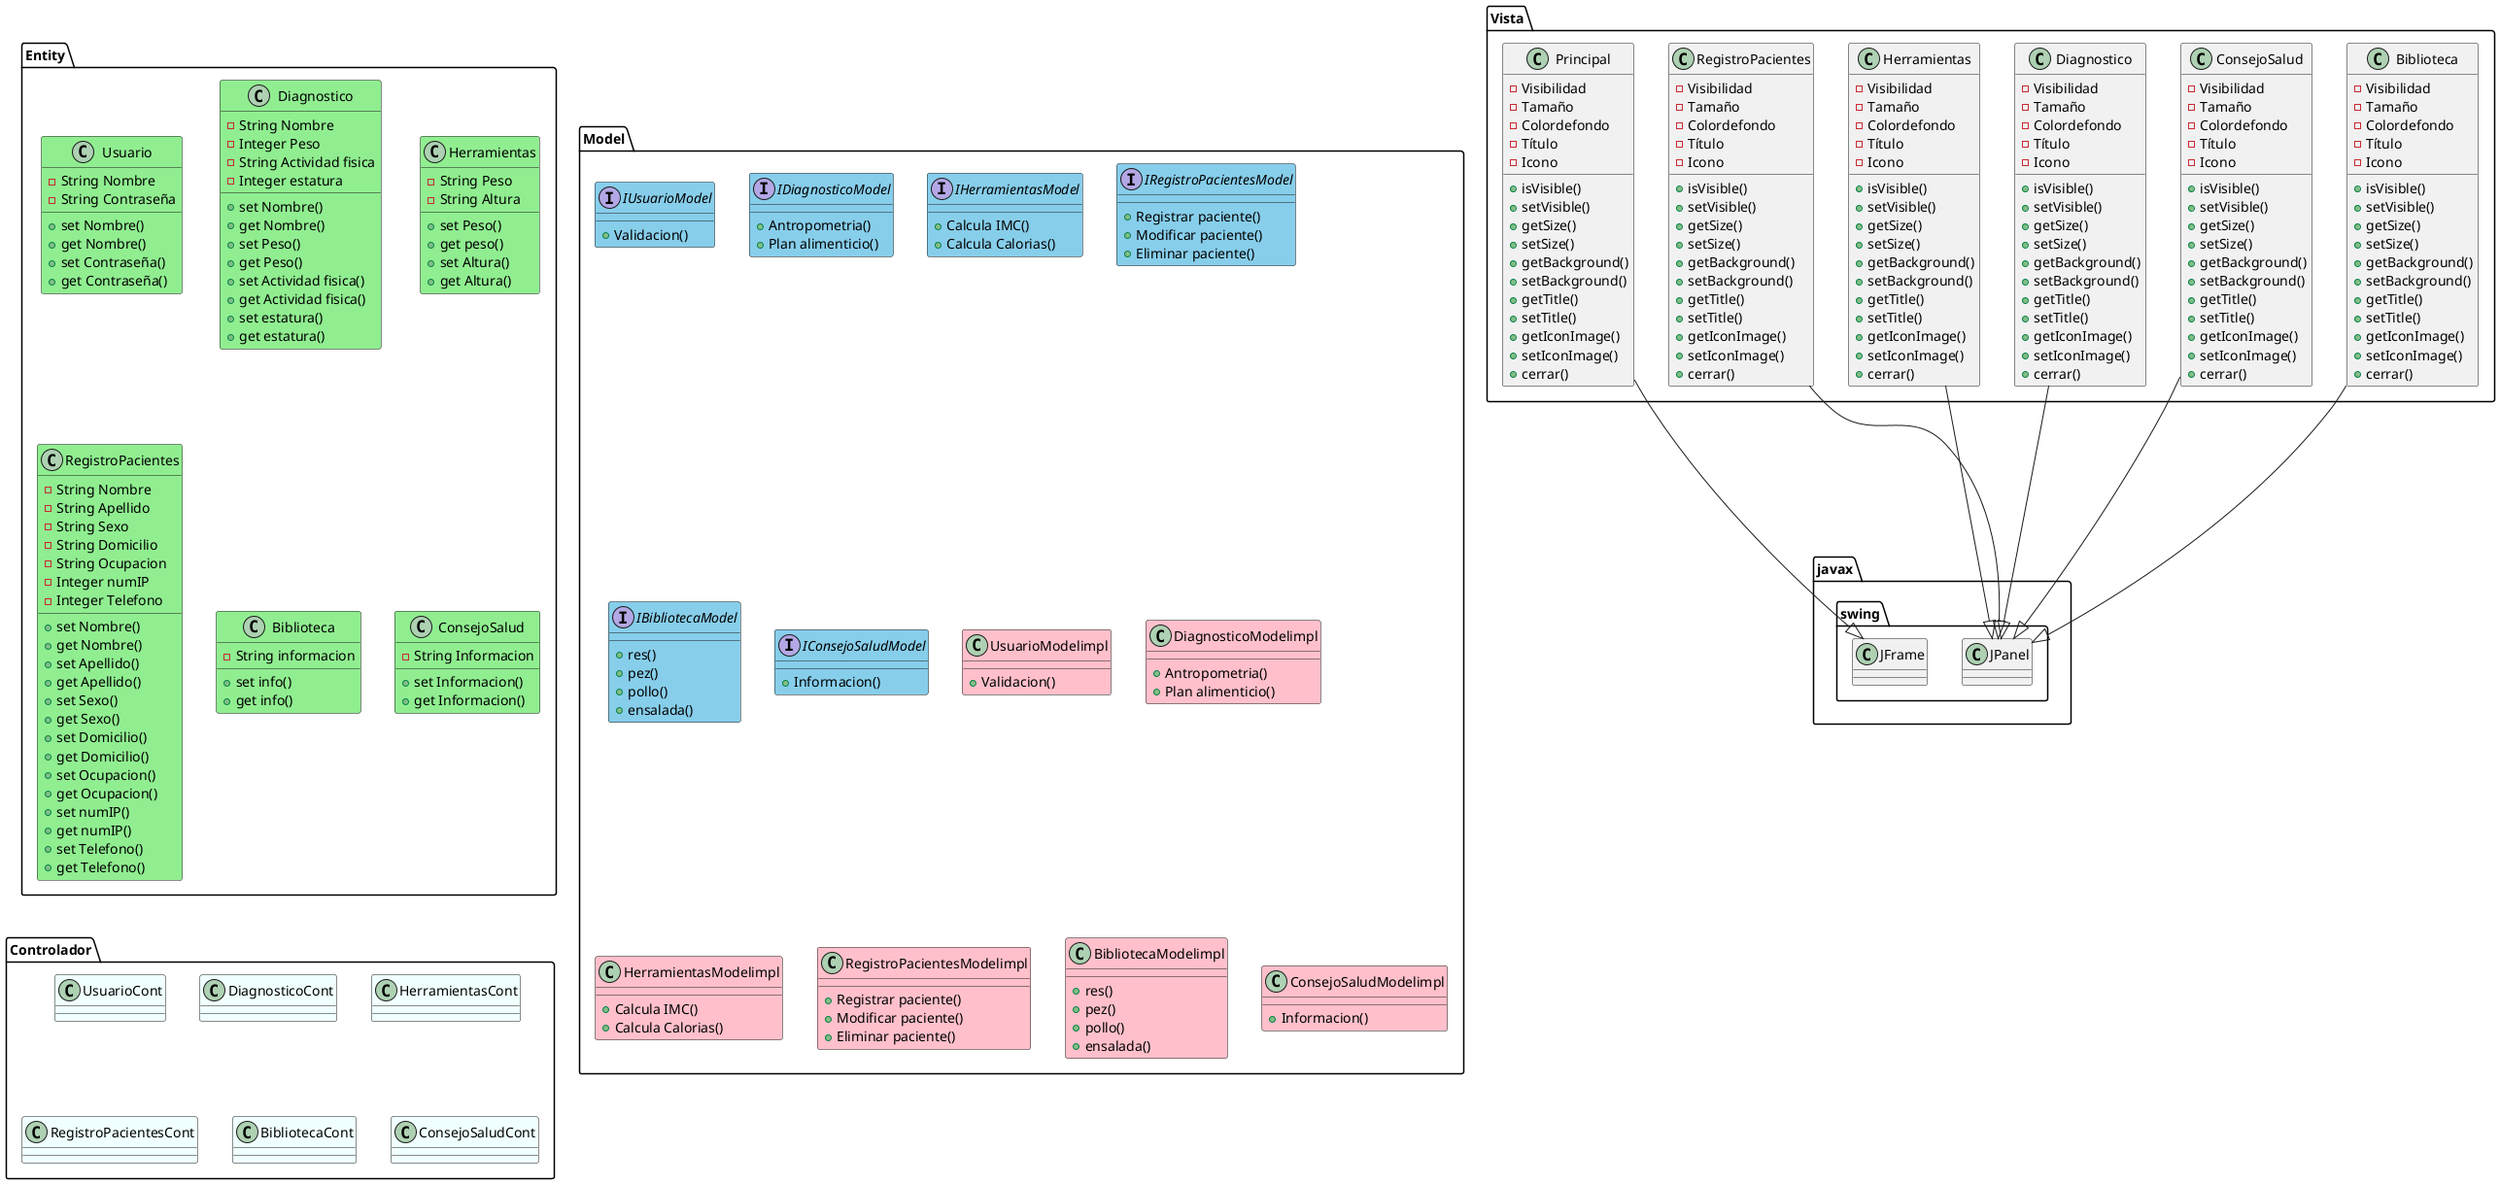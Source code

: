 @startuml
class Entity.Usuario #lightgreen{
-String Nombre
-String Contraseña
+set Nombre()
+get Nombre()
+set Contraseña()
+get Contraseña()

}
class Entity.Diagnostico #lightgreen{
-String Nombre
-Integer Peso
-String Actividad fisica
-Integer estatura
+set Nombre()
+get Nombre()
+set Peso()
+get Peso()
+set Actividad fisica()
+get Actividad fisica()
+set estatura()
+get estatura()
}
class Entity.Herramientas #lightgreen{
-String Peso
-String Altura
+set Peso()
+get peso()
+set Altura()
+get Altura()
}

class Entity.RegistroPacientes #lightgreen{
-String Nombre
-String Apellido
-String Sexo
-String Domicilio
-String Ocupacion
-Integer numIP
-Integer Telefono
+set Nombre()
+get Nombre()
+set Apellido()
+get Apellido()
+set Sexo()
+get Sexo()
+set Domicilio()
+get Domicilio()
+set Ocupacion()
+get Ocupacion()
+set numIP()
+get numIP()
+set Telefono()
+get Telefono()
}

class Entity.Biblioteca #lightgreen{
-String informacion
+set info()
+get info()
}

class Entity.ConsejoSalud #lightgreen{
-String Informacion
+set Informacion()
+get Informacion()
}

interface Model.IUsuarioModel #skyblue{
+Validacion()
}

interface Model.IDiagnosticoModel #skyblue{
+Antropometria()
+Plan alimenticio()
}
interface Model.IHerramientasModel #skyblue{
+Calcula IMC()
+Calcula Calorias()
}

interface Model.IRegistroPacientesModel #skyblue{
+Registrar paciente()
+Modificar paciente()
+Eliminar paciente()
}

interface Model.IBibliotecaModel #skyblue{
+res()
+pez()
+pollo()
+ensalada()
}

interface Model.IConsejoSaludModel #skyblue{
+Informacion()
}


class Model.UsuarioModelimpl #pink{
+Validacion()
}

class Model.DiagnosticoModelimpl #pink{
+Antropometria()
+Plan alimenticio()
}
class Model.HerramientasModelimpl #pink{
+Calcula IMC()
+Calcula Calorias()
}

class Model.RegistroPacientesModelimpl #pink{
+Registrar paciente()
+Modificar paciente()
+Eliminar paciente()
}

class Model.BibliotecaModelimpl #pink{
+res()
+pez()
+pollo()
+ensalada()
}

class Model.ConsejoSaludModelimpl #pink{
+Informacion()
}

class Controlador.UsuarioCont #azure{

}

class Controlador.DiagnosticoCont #azure{

}
class Controlador.HerramientasCont  #azure{

}

class Controlador.RegistroPacientesCont  #azure{

}

class Controlador.BibliotecaCont  #azure{

}

class Controlador.ConsejoSaludCont #azure{

}

class Vista.Biblioteca{
-Visibilidad
-Tamaño
-Colordefondo
-Título
-Icono
+isVisible()
+setVisible()
+getSize()
+setSize()
+getBackground()
+setBackground()
+getTitle()
+setTitle()
+getIconImage()
+setIconImage()
+cerrar()
}
class Vista.ConsejoSalud{
-Visibilidad
-Tamaño
-Colordefondo
-Título
-Icono
+isVisible()
+setVisible()
+getSize()
+setSize()
+getBackground()
+setBackground()
+getTitle()
+setTitle()
+getIconImage()
+setIconImage()
+cerrar()
}
class Vista.Diagnostico{
-Visibilidad
-Tamaño
-Colordefondo
-Título
-Icono
+isVisible()
+setVisible()
+getSize()
+setSize()
+getBackground()
+setBackground()
+getTitle()
+setTitle()
+getIconImage()
+setIconImage()
+cerrar()
}
class Vista.Herramientas{
-Visibilidad
-Tamaño
-Colordefondo
-Título
-Icono
+isVisible()
+setVisible()
+getSize()
+setSize()
+getBackground()
+setBackground()
+getTitle()
+setTitle()
+getIconImage()
+setIconImage()
+cerrar()
}
class Vista.Principal{
-Visibilidad
-Tamaño
-Colordefondo
-Título
-Icono
+isVisible()
+setVisible()
+getSize()
+setSize()
+getBackground()
+setBackground()
+getTitle()
+setTitle()
+getIconImage()
+setIconImage()
+cerrar()
}
class Vista.RegistroPacientes{
-Visibilidad
-Tamaño
-Colordefondo
-Título
-Icono
+isVisible()
+setVisible()
+getSize()
+setSize()
+getBackground()
+setBackground()
+getTitle()
+setTitle()
+getIconImage()
+setIconImage()
+cerrar()
}
class javax.swing.JFrame
class javax.swing.JPanel

Vista.Biblioteca --|> javax.swing.JPanel
Vista.ConsejoSalud --|> javax.swing.JPanel
Vista.Diagnostico --|> javax.swing.JPanel
Vista.Herramientas --|> javax.swing.JPanel
Vista.RegistroPacientes --|> javax.swing.JPanel
Vista.Principal --|> javax.swing.JFrame
@enduml
